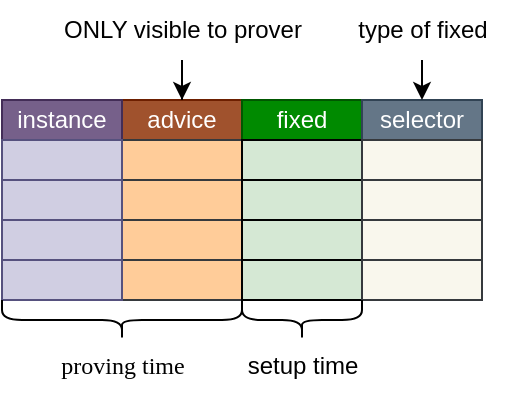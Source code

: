 <mxfile version="24.7.8" pages="4">
  <diagram name="overview" id="erxvB4CIaKITpxgfguMx">
    <mxGraphModel dx="701" dy="994" grid="1" gridSize="10" guides="1" tooltips="1" connect="1" arrows="1" fold="1" page="1" pageScale="1" pageWidth="850" pageHeight="1100" math="0" shadow="0">
      <root>
        <mxCell id="zXVIBMq-GNmkxpPJvBTb-0" />
        <mxCell id="zXVIBMq-GNmkxpPJvBTb-1" parent="zXVIBMq-GNmkxpPJvBTb-0" />
        <mxCell id="Fhe0EUWzFvp21NYp1h6w-1" value="advice" style="whiteSpace=wrap;html=1;fillColor=#a0522d;fontColor=#ffffff;strokeColor=#6D1F00;" vertex="1" parent="zXVIBMq-GNmkxpPJvBTb-1">
          <mxGeometry x="340" y="680" width="60" height="20" as="geometry" />
        </mxCell>
        <mxCell id="Fhe0EUWzFvp21NYp1h6w-2" value="" style="whiteSpace=wrap;html=1;fillColor=#ffcc99;strokeColor=#36393d;" vertex="1" parent="zXVIBMq-GNmkxpPJvBTb-1">
          <mxGeometry x="340" y="700" width="60" height="20" as="geometry" />
        </mxCell>
        <mxCell id="Fhe0EUWzFvp21NYp1h6w-4" value="" style="whiteSpace=wrap;html=1;fillColor=#ffcc99;strokeColor=#36393d;" vertex="1" parent="zXVIBMq-GNmkxpPJvBTb-1">
          <mxGeometry x="340" y="720" width="60" height="20" as="geometry" />
        </mxCell>
        <mxCell id="Fhe0EUWzFvp21NYp1h6w-5" value="" style="whiteSpace=wrap;html=1;fillColor=#ffcc99;strokeColor=#36393d;" vertex="1" parent="zXVIBMq-GNmkxpPJvBTb-1">
          <mxGeometry x="340" y="740" width="60" height="20" as="geometry" />
        </mxCell>
        <mxCell id="Fhe0EUWzFvp21NYp1h6w-6" value="" style="whiteSpace=wrap;html=1;fillColor=#ffcc99;strokeColor=#36393d;" vertex="1" parent="zXVIBMq-GNmkxpPJvBTb-1">
          <mxGeometry x="340" y="760" width="60" height="20" as="geometry" />
        </mxCell>
        <mxCell id="Fhe0EUWzFvp21NYp1h6w-7" value="instance" style="whiteSpace=wrap;html=1;fillColor=#76608a;fontColor=#ffffff;strokeColor=#432D57;" vertex="1" parent="zXVIBMq-GNmkxpPJvBTb-1">
          <mxGeometry x="280" y="680" width="60" height="20" as="geometry" />
        </mxCell>
        <mxCell id="Fhe0EUWzFvp21NYp1h6w-8" value="" style="whiteSpace=wrap;html=1;fillColor=#d0cee2;strokeColor=#56517e;" vertex="1" parent="zXVIBMq-GNmkxpPJvBTb-1">
          <mxGeometry x="280" y="700" width="60" height="20" as="geometry" />
        </mxCell>
        <mxCell id="Fhe0EUWzFvp21NYp1h6w-9" value="" style="whiteSpace=wrap;html=1;fillColor=#d0cee2;strokeColor=#56517e;" vertex="1" parent="zXVIBMq-GNmkxpPJvBTb-1">
          <mxGeometry x="280" y="720" width="60" height="20" as="geometry" />
        </mxCell>
        <mxCell id="Fhe0EUWzFvp21NYp1h6w-10" value="" style="whiteSpace=wrap;html=1;fillColor=#d0cee2;strokeColor=#56517e;" vertex="1" parent="zXVIBMq-GNmkxpPJvBTb-1">
          <mxGeometry x="280" y="740" width="60" height="20" as="geometry" />
        </mxCell>
        <mxCell id="uqruKTCq6MjBEcbjaGbl-15" value="fixed" style="whiteSpace=wrap;html=1;fillColor=#008a00;fontColor=#ffffff;strokeColor=#005700;" vertex="1" parent="zXVIBMq-GNmkxpPJvBTb-1">
          <mxGeometry x="400" y="680" width="60" height="20" as="geometry" />
        </mxCell>
        <mxCell id="uqruKTCq6MjBEcbjaGbl-16" value="" style="whiteSpace=wrap;html=1;fillColor=#d5e8d4;strokeColor=#000000;" vertex="1" parent="zXVIBMq-GNmkxpPJvBTb-1">
          <mxGeometry x="400" y="700" width="60" height="20" as="geometry" />
        </mxCell>
        <mxCell id="uqruKTCq6MjBEcbjaGbl-17" value="" style="whiteSpace=wrap;html=1;fillColor=#d5e8d4;strokeColor=#000000;" vertex="1" parent="zXVIBMq-GNmkxpPJvBTb-1">
          <mxGeometry x="400" y="720" width="60" height="20" as="geometry" />
        </mxCell>
        <mxCell id="uqruKTCq6MjBEcbjaGbl-18" value="" style="whiteSpace=wrap;html=1;fillColor=#d5e8d4;strokeColor=#000000;" vertex="1" parent="zXVIBMq-GNmkxpPJvBTb-1">
          <mxGeometry x="400" y="740" width="60" height="20" as="geometry" />
        </mxCell>
        <mxCell id="uqruKTCq6MjBEcbjaGbl-19" value="" style="whiteSpace=wrap;html=1;fillColor=#d5e8d4;strokeColor=#000000;" vertex="1" parent="zXVIBMq-GNmkxpPJvBTb-1">
          <mxGeometry x="400" y="760" width="60" height="20" as="geometry" />
        </mxCell>
        <mxCell id="uqruKTCq6MjBEcbjaGbl-20" value="" style="whiteSpace=wrap;html=1;fillColor=#d0cee2;strokeColor=#56517e;" vertex="1" parent="zXVIBMq-GNmkxpPJvBTb-1">
          <mxGeometry x="280" y="760" width="60" height="20" as="geometry" />
        </mxCell>
        <mxCell id="uqruKTCq6MjBEcbjaGbl-26" value="selector" style="whiteSpace=wrap;html=1;fillColor=#647687;fontColor=#ffffff;strokeColor=#314354;" vertex="1" parent="zXVIBMq-GNmkxpPJvBTb-1">
          <mxGeometry x="460" y="680" width="60" height="20" as="geometry" />
        </mxCell>
        <mxCell id="uqruKTCq6MjBEcbjaGbl-27" value="" style="whiteSpace=wrap;html=1;fillColor=#f9f7ed;strokeColor=#36393d;" vertex="1" parent="zXVIBMq-GNmkxpPJvBTb-1">
          <mxGeometry x="460" y="700" width="60" height="20" as="geometry" />
        </mxCell>
        <mxCell id="uqruKTCq6MjBEcbjaGbl-28" value="" style="whiteSpace=wrap;html=1;fillColor=#f9f7ed;strokeColor=#36393d;" vertex="1" parent="zXVIBMq-GNmkxpPJvBTb-1">
          <mxGeometry x="460" y="720" width="60" height="20" as="geometry" />
        </mxCell>
        <mxCell id="uqruKTCq6MjBEcbjaGbl-29" value="" style="whiteSpace=wrap;html=1;fillColor=#f9f7ed;strokeColor=#36393d;" vertex="1" parent="zXVIBMq-GNmkxpPJvBTb-1">
          <mxGeometry x="460" y="740" width="60" height="20" as="geometry" />
        </mxCell>
        <mxCell id="uqruKTCq6MjBEcbjaGbl-30" value="" style="whiteSpace=wrap;html=1;fillColor=#f9f7ed;strokeColor=#36393d;" vertex="1" parent="zXVIBMq-GNmkxpPJvBTb-1">
          <mxGeometry x="460" y="760" width="60" height="20" as="geometry" />
        </mxCell>
        <mxCell id="uqruKTCq6MjBEcbjaGbl-32" style="edgeStyle=orthogonalEdgeStyle;rounded=0;orthogonalLoop=1;jettySize=auto;html=1;" edge="1" parent="zXVIBMq-GNmkxpPJvBTb-1" source="uqruKTCq6MjBEcbjaGbl-31" target="Fhe0EUWzFvp21NYp1h6w-1">
          <mxGeometry relative="1" as="geometry" />
        </mxCell>
        <mxCell id="uqruKTCq6MjBEcbjaGbl-31" value="ONLY visible to prover" style="text;html=1;align=center;verticalAlign=middle;resizable=0;points=[];autosize=1;strokeColor=none;fillColor=none;" vertex="1" parent="zXVIBMq-GNmkxpPJvBTb-1">
          <mxGeometry x="300" y="630" width="140" height="30" as="geometry" />
        </mxCell>
        <mxCell id="uqruKTCq6MjBEcbjaGbl-33" value="" style="shape=curlyBracket;whiteSpace=wrap;html=1;rounded=1;labelPosition=left;verticalLabelPosition=middle;align=right;verticalAlign=middle;rotation=-90;" vertex="1" parent="zXVIBMq-GNmkxpPJvBTb-1">
          <mxGeometry x="330" y="730" width="20" height="120" as="geometry" />
        </mxCell>
        <mxCell id="uqruKTCq6MjBEcbjaGbl-34" value="proving time" style="text;html=1;align=center;verticalAlign=middle;resizable=0;points=[];autosize=1;strokeColor=none;fillColor=none;fontFamily=Comic Sans MS;" vertex="1" parent="zXVIBMq-GNmkxpPJvBTb-1">
          <mxGeometry x="295" y="798" width="90" height="30" as="geometry" />
        </mxCell>
        <mxCell id="uqruKTCq6MjBEcbjaGbl-37" value="setup time" style="text;html=1;align=center;verticalAlign=middle;resizable=0;points=[];autosize=1;strokeColor=none;fillColor=none;fontFamily=Helvetica;fontStyle=0" vertex="1" parent="zXVIBMq-GNmkxpPJvBTb-1">
          <mxGeometry x="390" y="798" width="80" height="30" as="geometry" />
        </mxCell>
        <mxCell id="uqruKTCq6MjBEcbjaGbl-39" value="" style="shape=curlyBracket;whiteSpace=wrap;html=1;rounded=1;labelPosition=left;verticalLabelPosition=middle;align=right;verticalAlign=middle;rotation=-90;" vertex="1" parent="zXVIBMq-GNmkxpPJvBTb-1">
          <mxGeometry x="420" y="760" width="20" height="60" as="geometry" />
        </mxCell>
        <mxCell id="rA79JAteqAuvBEPstEJZ-0" style="edgeStyle=orthogonalEdgeStyle;rounded=0;orthogonalLoop=1;jettySize=auto;html=1;" edge="1" source="rA79JAteqAuvBEPstEJZ-1" parent="zXVIBMq-GNmkxpPJvBTb-1">
          <mxGeometry relative="1" as="geometry">
            <mxPoint x="490" y="680" as="targetPoint" />
          </mxGeometry>
        </mxCell>
        <mxCell id="rA79JAteqAuvBEPstEJZ-1" value="type of fixed" style="text;html=1;align=center;verticalAlign=middle;resizable=0;points=[];autosize=1;strokeColor=none;fillColor=none;" vertex="1" parent="zXVIBMq-GNmkxpPJvBTb-1">
          <mxGeometry x="445" y="630" width="90" height="30" as="geometry" />
        </mxCell>
      </root>
    </mxGraphModel>
  </diagram>
  <diagram id="xYr-I3jei9-rszyX3rLk" name="gate">
    <mxGraphModel dx="701" dy="994" grid="1" gridSize="10" guides="1" tooltips="1" connect="1" arrows="1" fold="1" page="1" pageScale="1" pageWidth="850" pageHeight="1100" math="1" shadow="0">
      <root>
        <mxCell id="0" />
        <mxCell id="1" parent="0" />
        <mxCell id="TnoHbu-IOoF1eCXI0ILg-1" value="advice" style="whiteSpace=wrap;html=1;fillColor=#a0522d;fontColor=#ffffff;strokeColor=#6D1F00;" vertex="1" parent="1">
          <mxGeometry x="340" y="680" width="60" height="20" as="geometry" />
        </mxCell>
        <mxCell id="TnoHbu-IOoF1eCXI0ILg-2" value="" style="whiteSpace=wrap;html=1;fillColor=#ffcc99;strokeColor=#36393d;opacity=30;" vertex="1" parent="1">
          <mxGeometry x="340" y="700" width="60" height="20" as="geometry" />
        </mxCell>
        <mxCell id="TnoHbu-IOoF1eCXI0ILg-3" value="a" style="whiteSpace=wrap;html=1;fillColor=#ffcc99;strokeColor=#36393d;" vertex="1" parent="1">
          <mxGeometry x="340" y="720" width="60" height="20" as="geometry" />
        </mxCell>
        <mxCell id="TnoHbu-IOoF1eCXI0ILg-4" value="" style="whiteSpace=wrap;html=1;fillColor=#ffcc99;strokeColor=#36393d;opacity=30;" vertex="1" parent="1">
          <mxGeometry x="340" y="740" width="60" height="20" as="geometry" />
        </mxCell>
        <mxCell id="TnoHbu-IOoF1eCXI0ILg-10" value="fixed" style="whiteSpace=wrap;html=1;fillColor=#008a00;fontColor=#ffffff;strokeColor=#005700;" vertex="1" parent="1">
          <mxGeometry x="400" y="680" width="60" height="20" as="geometry" />
        </mxCell>
        <mxCell id="TnoHbu-IOoF1eCXI0ILg-11" value="b[-1]" style="whiteSpace=wrap;html=1;fillColor=#d5e8d4;strokeColor=#000000;" vertex="1" parent="1">
          <mxGeometry x="400" y="700" width="60" height="20" as="geometry" />
        </mxCell>
        <mxCell id="TnoHbu-IOoF1eCXI0ILg-12" value="b" style="whiteSpace=wrap;html=1;fillColor=#d5e8d4;strokeColor=#000000;" vertex="1" parent="1">
          <mxGeometry x="400" y="720" width="60" height="20" as="geometry" />
        </mxCell>
        <mxCell id="TnoHbu-IOoF1eCXI0ILg-13" value="b[1]" style="whiteSpace=wrap;html=1;fillColor=#d5e8d4;strokeColor=#000000;" vertex="1" parent="1">
          <mxGeometry x="400" y="740" width="60" height="20" as="geometry" />
        </mxCell>
        <mxCell id="TnoHbu-IOoF1eCXI0ILg-16" value="selector" style="whiteSpace=wrap;html=1;fillColor=#647687;fontColor=#ffffff;strokeColor=#314354;" vertex="1" parent="1">
          <mxGeometry x="460" y="680" width="60" height="20" as="geometry" />
        </mxCell>
        <mxCell id="TnoHbu-IOoF1eCXI0ILg-17" value="" style="whiteSpace=wrap;html=1;fillColor=#f9f7ed;strokeColor=#36393d;opacity=30;" vertex="1" parent="1">
          <mxGeometry x="460" y="700" width="60" height="20" as="geometry" />
        </mxCell>
        <mxCell id="TnoHbu-IOoF1eCXI0ILg-18" value="s" style="whiteSpace=wrap;html=1;fillColor=#f9f7ed;strokeColor=#36393d;" vertex="1" parent="1">
          <mxGeometry x="460" y="720" width="60" height="20" as="geometry" />
        </mxCell>
        <mxCell id="TnoHbu-IOoF1eCXI0ILg-19" value="" style="whiteSpace=wrap;html=1;fillColor=#f9f7ed;strokeColor=#36393d;opacity=30;" vertex="1" parent="1">
          <mxGeometry x="460" y="740" width="60" height="20" as="geometry" />
        </mxCell>
        <mxCell id="TnoHbu-IOoF1eCXI0ILg-21" value="Exmaple Gate:&lt;div&gt;s × (a - b - b[1]) = 0&lt;/div&gt;" style="text;html=1;align=center;verticalAlign=middle;resizable=0;points=[];autosize=1;strokeColor=none;fillColor=none;" vertex="1" parent="1">
          <mxGeometry x="365" y="770" width="130" height="40" as="geometry" />
        </mxCell>
      </root>
    </mxGraphModel>
  </diagram>
  <diagram id="Cb8LaQ_UW0BC1pMSvx32" name="permutation">
    <mxGraphModel dx="581" dy="823" grid="1" gridSize="10" guides="1" tooltips="1" connect="1" arrows="1" fold="1" page="1" pageScale="1" pageWidth="850" pageHeight="1100" math="1" shadow="0">
      <root>
        <mxCell id="0" />
        <mxCell id="1" parent="0" />
        <mxCell id="b1QmiIKwkVGBZoEQOCT--1" value="advice" style="whiteSpace=wrap;html=1;fillColor=#a0522d;fontColor=#ffffff;strokeColor=#6D1F00;" vertex="1" parent="1">
          <mxGeometry x="340" y="680" width="60" height="20" as="geometry" />
        </mxCell>
        <mxCell id="b1QmiIKwkVGBZoEQOCT--2" value="" style="whiteSpace=wrap;html=1;fillColor=#ffcc99;strokeColor=#36393d;opacity=30;" vertex="1" parent="1">
          <mxGeometry x="340" y="700" width="60" height="20" as="geometry" />
        </mxCell>
        <mxCell id="b1QmiIKwkVGBZoEQOCT--3" value="" style="whiteSpace=wrap;html=1;fillColor=#ffcc99;strokeColor=#36393d;opacity=30;" vertex="1" parent="1">
          <mxGeometry x="340" y="720" width="60" height="20" as="geometry" />
        </mxCell>
        <mxCell id="CuMTvHPehrBI720B8PiZ-6" style="rounded=0;orthogonalLoop=1;jettySize=auto;html=1;curved=1;endArrow=none;endFill=0;fillColor=#f8cecc;strokeColor=#b85450;strokeWidth=4;" edge="1" parent="1" source="b1QmiIKwkVGBZoEQOCT--4" target="b1QmiIKwkVGBZoEQOCT--7">
          <mxGeometry relative="1" as="geometry">
            <Array as="points">
              <mxPoint x="310" y="740" />
            </Array>
          </mxGeometry>
        </mxCell>
        <mxCell id="b1QmiIKwkVGBZoEQOCT--4" value="" style="whiteSpace=wrap;html=1;fillColor=#ffcc99;strokeColor=#36393d;" vertex="1" parent="1">
          <mxGeometry x="340" y="740" width="60" height="20" as="geometry" />
        </mxCell>
        <mxCell id="b1QmiIKwkVGBZoEQOCT--5" value="" style="whiteSpace=wrap;html=1;fillColor=#ffcc99;strokeColor=#36393d;opacity=30;" vertex="1" parent="1">
          <mxGeometry x="340" y="760" width="60" height="20" as="geometry" />
        </mxCell>
        <mxCell id="b1QmiIKwkVGBZoEQOCT--6" value="instance" style="whiteSpace=wrap;html=1;fillColor=#76608a;fontColor=#ffffff;strokeColor=#432D57;" vertex="1" parent="1">
          <mxGeometry x="280" y="680" width="60" height="20" as="geometry" />
        </mxCell>
        <mxCell id="b1QmiIKwkVGBZoEQOCT--7" value="" style="whiteSpace=wrap;html=1;fillColor=#d0cee2;strokeColor=#56517e;" vertex="1" parent="1">
          <mxGeometry x="280" y="700" width="60" height="20" as="geometry" />
        </mxCell>
        <mxCell id="b1QmiIKwkVGBZoEQOCT--8" value="" style="whiteSpace=wrap;html=1;fillColor=#d0cee2;strokeColor=#56517e;opacity=30;" vertex="1" parent="1">
          <mxGeometry x="280" y="720" width="60" height="20" as="geometry" />
        </mxCell>
        <mxCell id="b1QmiIKwkVGBZoEQOCT--9" value="" style="whiteSpace=wrap;html=1;fillColor=#d0cee2;strokeColor=#56517e;opacity=30;" vertex="1" parent="1">
          <mxGeometry x="280" y="740" width="60" height="20" as="geometry" />
        </mxCell>
        <mxCell id="b1QmiIKwkVGBZoEQOCT--15" value="" style="whiteSpace=wrap;html=1;fillColor=#d0cee2;strokeColor=#56517e;opacity=30;" vertex="1" parent="1">
          <mxGeometry x="280" y="760" width="60" height="20" as="geometry" />
        </mxCell>
        <mxCell id="CuMTvHPehrBI720B8PiZ-1" value="advice" style="whiteSpace=wrap;html=1;fillColor=#a0522d;fontColor=#ffffff;strokeColor=#6D1F00;" vertex="1" parent="1">
          <mxGeometry x="400" y="680" width="60" height="20" as="geometry" />
        </mxCell>
        <mxCell id="CuMTvHPehrBI720B8PiZ-2" value="" style="whiteSpace=wrap;html=1;fillColor=#ffcc99;strokeColor=#36393d;opacity=30;" vertex="1" parent="1">
          <mxGeometry x="400" y="700" width="60" height="20" as="geometry" />
        </mxCell>
        <mxCell id="CuMTvHPehrBI720B8PiZ-3" value="" style="whiteSpace=wrap;html=1;fillColor=#ffcc99;strokeColor=#36393d;opacity=30;" vertex="1" parent="1">
          <mxGeometry x="400" y="720" width="60" height="20" as="geometry" />
        </mxCell>
        <mxCell id="CuMTvHPehrBI720B8PiZ-4" value="" style="whiteSpace=wrap;html=1;fillColor=#ffcc99;strokeColor=#36393d;opacity=30;" vertex="1" parent="1">
          <mxGeometry x="400" y="740" width="60" height="20" as="geometry" />
        </mxCell>
        <mxCell id="CuMTvHPehrBI720B8PiZ-5" value="" style="whiteSpace=wrap;html=1;fillColor=#ffcc99;strokeColor=#36393d;" vertex="1" parent="1">
          <mxGeometry x="400" y="760" width="60" height="20" as="geometry" />
        </mxCell>
        <mxCell id="CuMTvHPehrBI720B8PiZ-7" style="rounded=0;orthogonalLoop=1;jettySize=auto;html=1;curved=1;endArrow=none;endFill=0;fillColor=#f8cecc;strokeColor=#b85450;strokeWidth=4;" edge="1" parent="1" source="CuMTvHPehrBI720B8PiZ-5" target="b1QmiIKwkVGBZoEQOCT--7">
          <mxGeometry relative="1" as="geometry">
            <mxPoint x="350" y="754" as="sourcePoint" />
            <mxPoint x="323" y="730" as="targetPoint" />
            <Array as="points">
              <mxPoint x="420" y="710" />
            </Array>
          </mxGeometry>
        </mxCell>
        <mxCell id="CuMTvHPehrBI720B8PiZ-8" style="rounded=0;orthogonalLoop=1;jettySize=auto;html=1;curved=1;endArrow=none;endFill=0;fillColor=#f8cecc;strokeColor=#b85450;strokeWidth=4;" edge="1" parent="1" source="CuMTvHPehrBI720B8PiZ-5" target="b1QmiIKwkVGBZoEQOCT--4">
          <mxGeometry relative="1" as="geometry">
            <mxPoint x="350" y="755" as="sourcePoint" />
            <mxPoint x="320" y="730" as="targetPoint" />
            <Array as="points">
              <mxPoint x="370" y="770" />
            </Array>
          </mxGeometry>
        </mxCell>
      </root>
    </mxGraphModel>
  </diagram>
  <diagram id="CVOr4yMlulsHs_7cnJ09" name="lookup">
    <mxGraphModel dx="581" dy="823" grid="1" gridSize="10" guides="1" tooltips="1" connect="1" arrows="1" fold="1" page="1" pageScale="1" pageWidth="850" pageHeight="1100" math="1" shadow="0">
      <root>
        <mxCell id="0" />
        <mxCell id="1" parent="0" />
        <mxCell id="GYYGJoSbbcWuhiiGKDRm-1" value="advice" style="whiteSpace=wrap;html=1;fillColor=#a0522d;fontColor=#ffffff;strokeColor=#6D1F00;" vertex="1" parent="1">
          <mxGeometry x="340" y="680" width="60" height="20" as="geometry" />
        </mxCell>
        <mxCell id="GYYGJoSbbcWuhiiGKDRm-2" value="a" style="whiteSpace=wrap;html=1;fillColor=#ffcc99;strokeColor=#36393d;" vertex="1" parent="1">
          <mxGeometry x="340" y="700" width="60" height="20" as="geometry" />
        </mxCell>
        <mxCell id="GYYGJoSbbcWuhiiGKDRm-3" value="" style="whiteSpace=wrap;html=1;fillColor=#ffcc99;strokeColor=#36393d;opacity=30;" vertex="1" parent="1">
          <mxGeometry x="340" y="720" width="60" height="20" as="geometry" />
        </mxCell>
        <mxCell id="GYYGJoSbbcWuhiiGKDRm-4" value="" style="whiteSpace=wrap;html=1;fillColor=#ffcc99;strokeColor=#36393d;opacity=30;" vertex="1" parent="1">
          <mxGeometry x="340" y="740" width="60" height="20" as="geometry" />
        </mxCell>
        <mxCell id="GYYGJoSbbcWuhiiGKDRm-5" value="" style="whiteSpace=wrap;html=1;fillColor=#ffcc99;strokeColor=#36393d;opacity=30;" vertex="1" parent="1">
          <mxGeometry x="340" y="760" width="60" height="20" as="geometry" />
        </mxCell>
        <mxCell id="GYYGJoSbbcWuhiiGKDRm-10" value="fixed" style="whiteSpace=wrap;html=1;fillColor=#008a00;fontColor=#ffffff;strokeColor=#005700;" vertex="1" parent="1">
          <mxGeometry x="400" y="680" width="60" height="20" as="geometry" />
        </mxCell>
        <mxCell id="GYYGJoSbbcWuhiiGKDRm-11" value="" style="whiteSpace=wrap;html=1;fillColor=#d5e8d4;strokeColor=#000000;" vertex="1" parent="1">
          <mxGeometry x="400" y="700" width="60" height="20" as="geometry" />
        </mxCell>
        <mxCell id="GYYGJoSbbcWuhiiGKDRm-12" value="" style="whiteSpace=wrap;html=1;fillColor=#d5e8d4;strokeColor=#000000;" vertex="1" parent="1">
          <mxGeometry x="400" y="720" width="60" height="20" as="geometry" />
        </mxCell>
        <mxCell id="GYYGJoSbbcWuhiiGKDRm-13" value="" style="whiteSpace=wrap;html=1;fillColor=#d5e8d4;strokeColor=#000000;" vertex="1" parent="1">
          <mxGeometry x="400" y="740" width="60" height="20" as="geometry" />
        </mxCell>
        <mxCell id="GYYGJoSbbcWuhiiGKDRm-14" value="" style="whiteSpace=wrap;html=1;fillColor=#d5e8d4;strokeColor=#000000;" vertex="1" parent="1">
          <mxGeometry x="400" y="760" width="60" height="20" as="geometry" />
        </mxCell>
        <mxCell id="GYYGJoSbbcWuhiiGKDRm-16" value="selector" style="whiteSpace=wrap;html=1;fillColor=#647687;fontColor=#ffffff;strokeColor=#314354;" vertex="1" parent="1">
          <mxGeometry x="460" y="680" width="60" height="20" as="geometry" />
        </mxCell>
        <mxCell id="GYYGJoSbbcWuhiiGKDRm-17" value="s" style="whiteSpace=wrap;html=1;fillColor=#f9f7ed;strokeColor=#36393d;" vertex="1" parent="1">
          <mxGeometry x="460" y="700" width="60" height="20" as="geometry" />
        </mxCell>
        <mxCell id="GYYGJoSbbcWuhiiGKDRm-18" value="" style="whiteSpace=wrap;html=1;fillColor=#f9f7ed;strokeColor=#36393d;opacity=30;" vertex="1" parent="1">
          <mxGeometry x="460" y="720" width="60" height="20" as="geometry" />
        </mxCell>
        <mxCell id="GYYGJoSbbcWuhiiGKDRm-19" value="" style="whiteSpace=wrap;html=1;fillColor=#f9f7ed;strokeColor=#36393d;opacity=30;" vertex="1" parent="1">
          <mxGeometry x="460" y="740" width="60" height="20" as="geometry" />
        </mxCell>
        <mxCell id="GYYGJoSbbcWuhiiGKDRm-20" value="" style="whiteSpace=wrap;html=1;fillColor=#f9f7ed;strokeColor=#36393d;opacity=30;" vertex="1" parent="1">
          <mxGeometry x="460" y="760" width="60" height="20" as="geometry" />
        </mxCell>
        <mxCell id="qinpbkogeT-0GcDgi5bw-1" value="range&lt;div&gt;table&lt;/div&gt;" style="whiteSpace=wrap;html=1;fillColor=#cdeb8b;strokeColor=#36393d;opacity=50;textOpacity=50;dashed=1;" vertex="1" parent="1">
          <mxGeometry x="405" y="705" width="50" height="70" as="geometry" />
        </mxCell>
      </root>
    </mxGraphModel>
  </diagram>
</mxfile>
